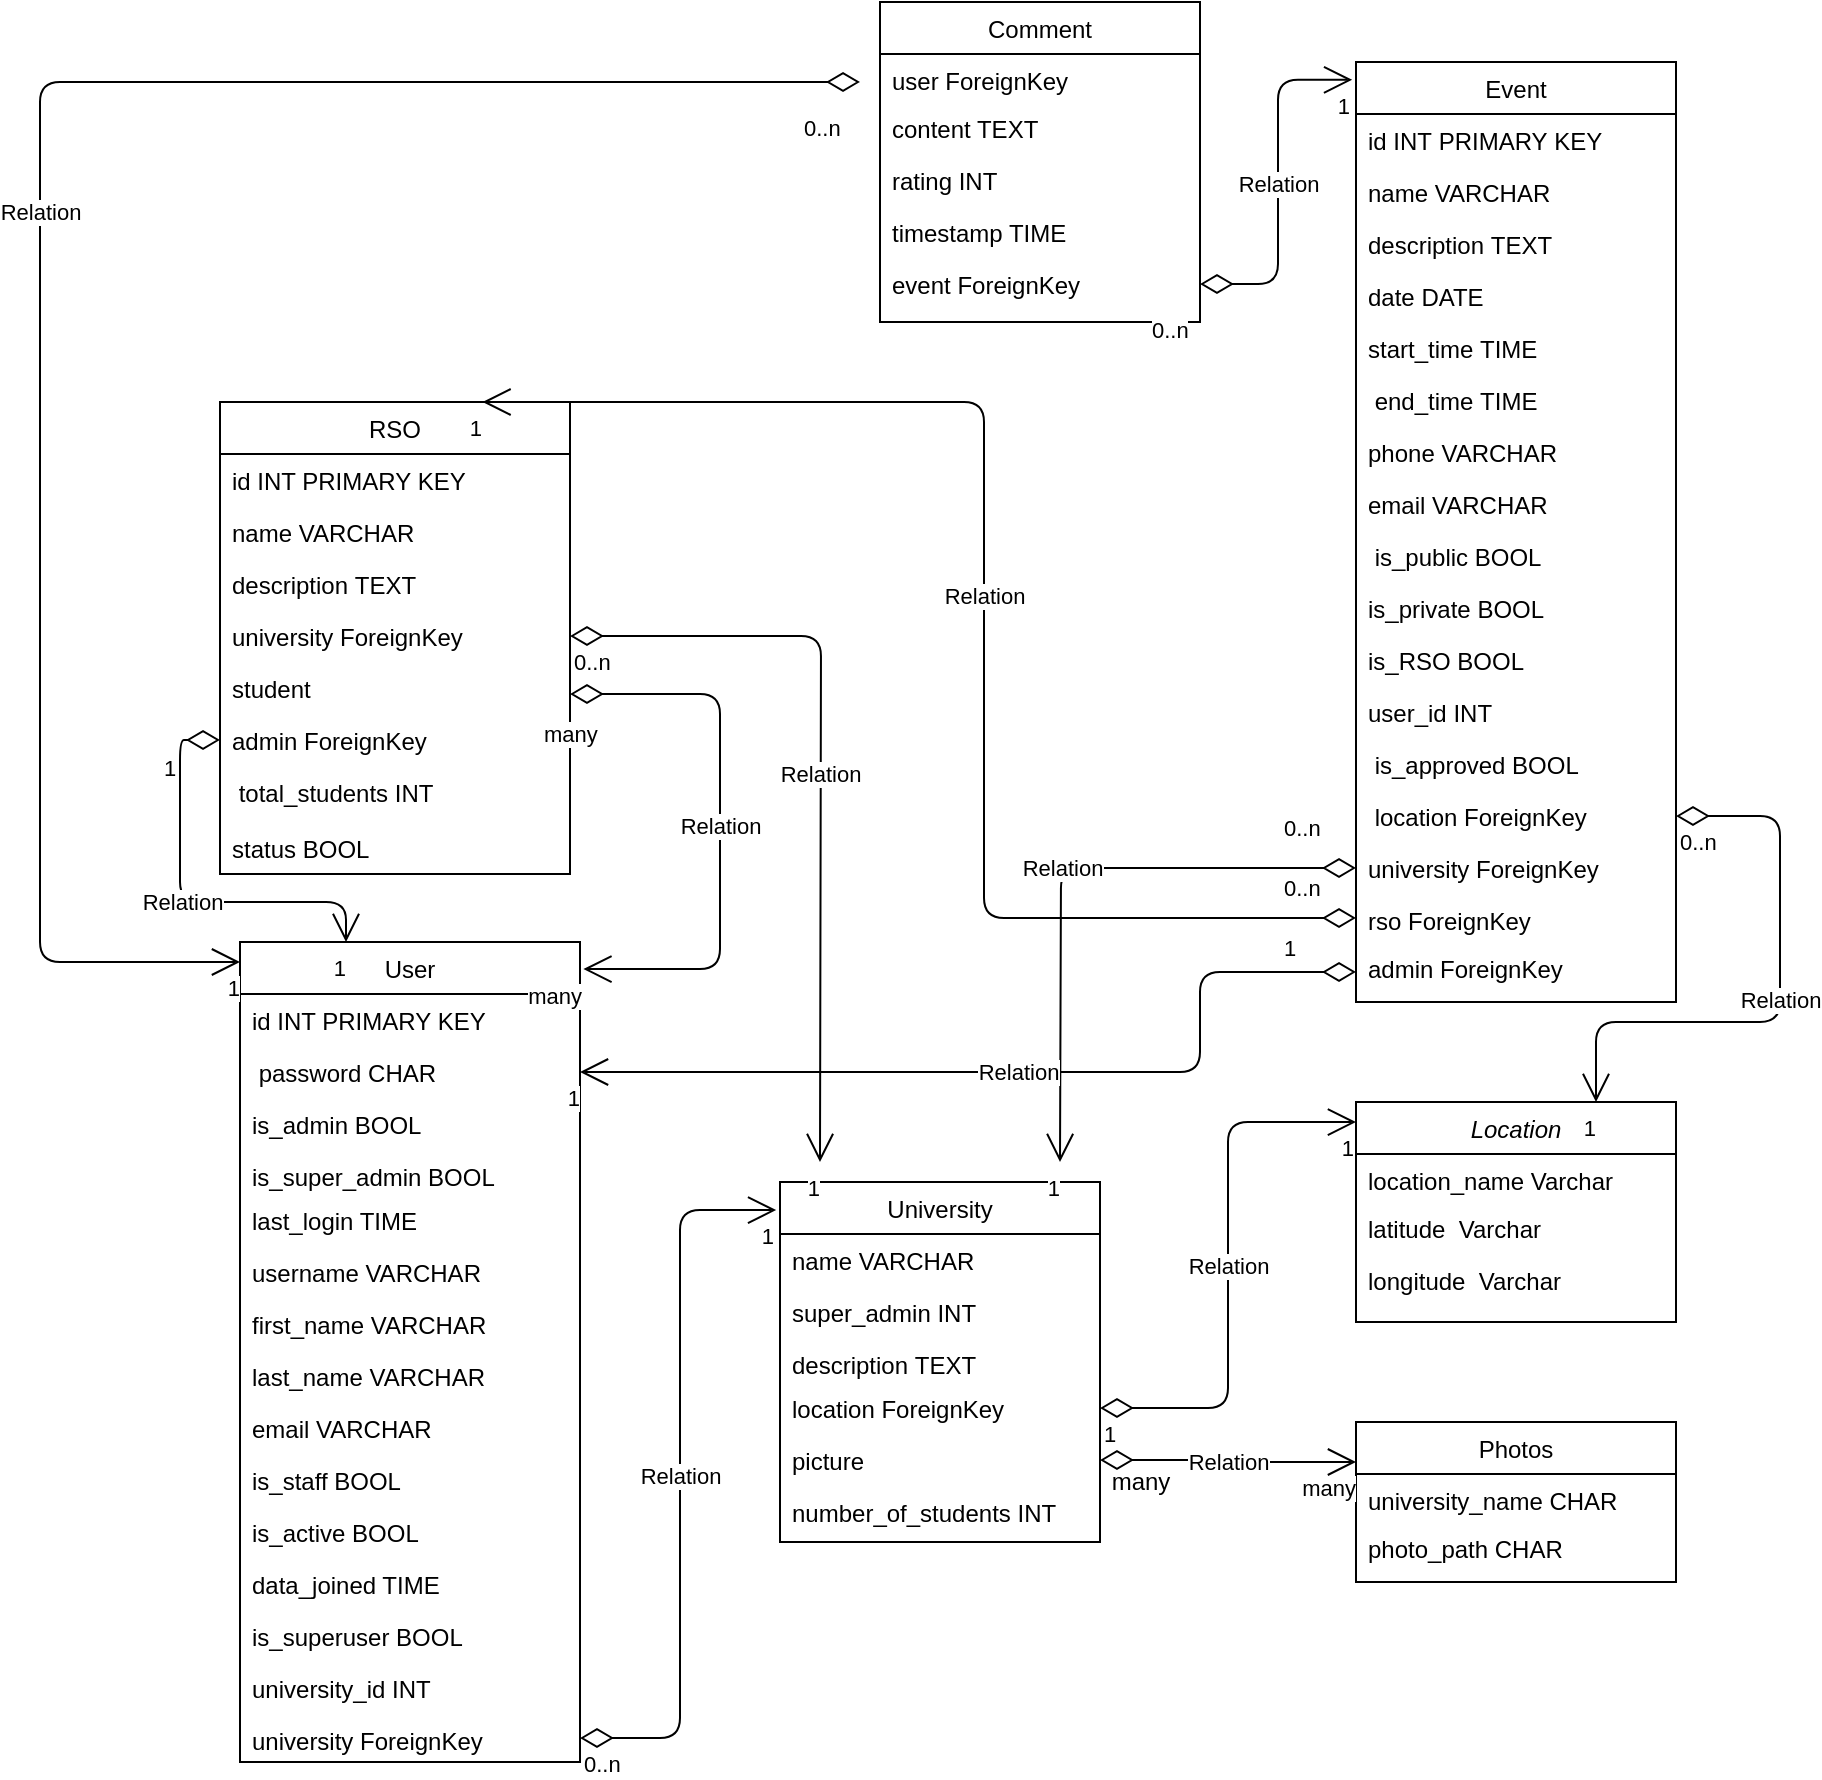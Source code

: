 <mxfile version="14.5.8" type="github">
  <diagram id="C5RBs43oDa-KdzZeNtuy" name="Page-1">
    <mxGraphModel dx="2782" dy="934" grid="1" gridSize="10" guides="1" tooltips="1" connect="1" arrows="1" fold="1" page="1" pageScale="1" pageWidth="827" pageHeight="1169" math="0" shadow="0">
      <root>
        <mxCell id="WIyWlLk6GJQsqaUBKTNV-0" />
        <mxCell id="WIyWlLk6GJQsqaUBKTNV-1" parent="WIyWlLk6GJQsqaUBKTNV-0" />
        <mxCell id="zkfFHV4jXpPFQw0GAbJ--0" value="Location" style="swimlane;fontStyle=2;align=center;verticalAlign=top;childLayout=stackLayout;horizontal=1;startSize=26;horizontalStack=0;resizeParent=1;resizeLast=0;collapsible=1;marginBottom=0;rounded=0;shadow=0;strokeWidth=1;" parent="WIyWlLk6GJQsqaUBKTNV-1" vertex="1">
          <mxGeometry x="608" y="640" width="160" height="110" as="geometry">
            <mxRectangle x="230" y="140" width="160" height="26" as="alternateBounds" />
          </mxGeometry>
        </mxCell>
        <mxCell id="zkfFHV4jXpPFQw0GAbJ--1" value="location_name Varchar" style="text;align=left;verticalAlign=top;spacingLeft=4;spacingRight=4;overflow=hidden;rotatable=0;points=[[0,0.5],[1,0.5]];portConstraint=eastwest;" parent="zkfFHV4jXpPFQw0GAbJ--0" vertex="1">
          <mxGeometry y="26" width="160" height="24" as="geometry" />
        </mxCell>
        <mxCell id="zkfFHV4jXpPFQw0GAbJ--2" value="latitude  Varchar" style="text;align=left;verticalAlign=top;spacingLeft=4;spacingRight=4;overflow=hidden;rotatable=0;points=[[0,0.5],[1,0.5]];portConstraint=eastwest;rounded=0;shadow=0;html=0;" parent="zkfFHV4jXpPFQw0GAbJ--0" vertex="1">
          <mxGeometry y="50" width="160" height="26" as="geometry" />
        </mxCell>
        <mxCell id="zkfFHV4jXpPFQw0GAbJ--3" value="longitude  Varchar" style="text;align=left;verticalAlign=top;spacingLeft=4;spacingRight=4;overflow=hidden;rotatable=0;points=[[0,0.5],[1,0.5]];portConstraint=eastwest;rounded=0;shadow=0;html=0;" parent="zkfFHV4jXpPFQw0GAbJ--0" vertex="1">
          <mxGeometry y="76" width="160" height="26" as="geometry" />
        </mxCell>
        <mxCell id="zkfFHV4jXpPFQw0GAbJ--6" value="Comment" style="swimlane;fontStyle=0;align=center;verticalAlign=top;childLayout=stackLayout;horizontal=1;startSize=26;horizontalStack=0;resizeParent=1;resizeLast=0;collapsible=1;marginBottom=0;rounded=0;shadow=0;strokeWidth=1;" parent="WIyWlLk6GJQsqaUBKTNV-1" vertex="1">
          <mxGeometry x="370" y="90" width="160" height="160" as="geometry">
            <mxRectangle x="130" y="380" width="160" height="26" as="alternateBounds" />
          </mxGeometry>
        </mxCell>
        <mxCell id="zkfFHV4jXpPFQw0GAbJ--7" value="user ForeignKey" style="text;align=left;verticalAlign=top;spacingLeft=4;spacingRight=4;overflow=hidden;rotatable=0;points=[[0,0.5],[1,0.5]];portConstraint=eastwest;" parent="zkfFHV4jXpPFQw0GAbJ--6" vertex="1">
          <mxGeometry y="26" width="160" height="24" as="geometry" />
        </mxCell>
        <mxCell id="zkfFHV4jXpPFQw0GAbJ--8" value="content TEXT" style="text;align=left;verticalAlign=top;spacingLeft=4;spacingRight=4;overflow=hidden;rotatable=0;points=[[0,0.5],[1,0.5]];portConstraint=eastwest;rounded=0;shadow=0;html=0;" parent="zkfFHV4jXpPFQw0GAbJ--6" vertex="1">
          <mxGeometry y="50" width="160" height="26" as="geometry" />
        </mxCell>
        <mxCell id="zkfFHV4jXpPFQw0GAbJ--11" value="rating INT" style="text;align=left;verticalAlign=top;spacingLeft=4;spacingRight=4;overflow=hidden;rotatable=0;points=[[0,0.5],[1,0.5]];portConstraint=eastwest;" parent="zkfFHV4jXpPFQw0GAbJ--6" vertex="1">
          <mxGeometry y="76" width="160" height="26" as="geometry" />
        </mxCell>
        <mxCell id="HM3rlEf0eVwTgFndGlFB-37" value="timestamp TIME" style="text;strokeColor=none;fillColor=none;align=left;verticalAlign=top;spacingLeft=4;spacingRight=4;overflow=hidden;rotatable=0;points=[[0,0.5],[1,0.5]];portConstraint=eastwest;" parent="zkfFHV4jXpPFQw0GAbJ--6" vertex="1">
          <mxGeometry y="102" width="160" height="26" as="geometry" />
        </mxCell>
        <mxCell id="HM3rlEf0eVwTgFndGlFB-38" value="event ForeignKey" style="text;strokeColor=none;fillColor=none;align=left;verticalAlign=top;spacingLeft=4;spacingRight=4;overflow=hidden;rotatable=0;points=[[0,0.5],[1,0.5]];portConstraint=eastwest;" parent="zkfFHV4jXpPFQw0GAbJ--6" vertex="1">
          <mxGeometry y="128" width="160" height="26" as="geometry" />
        </mxCell>
        <mxCell id="zkfFHV4jXpPFQw0GAbJ--13" value="Photos" style="swimlane;fontStyle=0;align=center;verticalAlign=top;childLayout=stackLayout;horizontal=1;startSize=26;horizontalStack=0;resizeParent=1;resizeLast=0;collapsible=1;marginBottom=0;rounded=0;shadow=0;strokeWidth=1;" parent="WIyWlLk6GJQsqaUBKTNV-1" vertex="1">
          <mxGeometry x="608" y="800" width="160" height="80" as="geometry">
            <mxRectangle x="290" y="590" width="170" height="26" as="alternateBounds" />
          </mxGeometry>
        </mxCell>
        <mxCell id="zkfFHV4jXpPFQw0GAbJ--14" value="university_name CHAR" style="text;align=left;verticalAlign=top;spacingLeft=4;spacingRight=4;overflow=hidden;rotatable=0;points=[[0,0.5],[1,0.5]];portConstraint=eastwest;" parent="zkfFHV4jXpPFQw0GAbJ--13" vertex="1">
          <mxGeometry y="26" width="160" height="24" as="geometry" />
        </mxCell>
        <mxCell id="HM3rlEf0eVwTgFndGlFB-47" value="photo_path CHAR" style="text;strokeColor=none;fillColor=none;align=left;verticalAlign=top;spacingLeft=4;spacingRight=4;overflow=hidden;rotatable=0;points=[[0,0.5],[1,0.5]];portConstraint=eastwest;" parent="zkfFHV4jXpPFQw0GAbJ--13" vertex="1">
          <mxGeometry y="50" width="160" height="26" as="geometry" />
        </mxCell>
        <mxCell id="zkfFHV4jXpPFQw0GAbJ--17" value="Event" style="swimlane;fontStyle=0;align=center;verticalAlign=top;childLayout=stackLayout;horizontal=1;startSize=26;horizontalStack=0;resizeParent=1;resizeLast=0;collapsible=1;marginBottom=0;rounded=0;shadow=0;strokeWidth=1;" parent="WIyWlLk6GJQsqaUBKTNV-1" vertex="1">
          <mxGeometry x="608" y="120" width="160" height="470" as="geometry">
            <mxRectangle x="508" y="120" width="160" height="26" as="alternateBounds" />
          </mxGeometry>
        </mxCell>
        <mxCell id="zkfFHV4jXpPFQw0GAbJ--19" value="id INT PRIMARY KEY" style="text;align=left;verticalAlign=top;spacingLeft=4;spacingRight=4;overflow=hidden;rotatable=0;points=[[0,0.5],[1,0.5]];portConstraint=eastwest;rounded=0;shadow=0;html=0;" parent="zkfFHV4jXpPFQw0GAbJ--17" vertex="1">
          <mxGeometry y="26" width="160" height="26" as="geometry" />
        </mxCell>
        <mxCell id="zkfFHV4jXpPFQw0GAbJ--20" value="name VARCHAR" style="text;align=left;verticalAlign=top;spacingLeft=4;spacingRight=4;overflow=hidden;rotatable=0;points=[[0,0.5],[1,0.5]];portConstraint=eastwest;rounded=0;shadow=0;html=0;" parent="zkfFHV4jXpPFQw0GAbJ--17" vertex="1">
          <mxGeometry y="52" width="160" height="26" as="geometry" />
        </mxCell>
        <mxCell id="zkfFHV4jXpPFQw0GAbJ--21" value="description TEXT" style="text;align=left;verticalAlign=top;spacingLeft=4;spacingRight=4;overflow=hidden;rotatable=0;points=[[0,0.5],[1,0.5]];portConstraint=eastwest;rounded=0;shadow=0;html=0;" parent="zkfFHV4jXpPFQw0GAbJ--17" vertex="1">
          <mxGeometry y="78" width="160" height="26" as="geometry" />
        </mxCell>
        <mxCell id="zkfFHV4jXpPFQw0GAbJ--22" value="date DATE" style="text;align=left;verticalAlign=top;spacingLeft=4;spacingRight=4;overflow=hidden;rotatable=0;points=[[0,0.5],[1,0.5]];portConstraint=eastwest;rounded=0;shadow=0;html=0;" parent="zkfFHV4jXpPFQw0GAbJ--17" vertex="1">
          <mxGeometry y="104" width="160" height="26" as="geometry" />
        </mxCell>
        <mxCell id="HM3rlEf0eVwTgFndGlFB-17" value="start_time TIME" style="text;strokeColor=none;fillColor=none;align=left;verticalAlign=top;spacingLeft=4;spacingRight=4;overflow=hidden;rotatable=0;points=[[0,0.5],[1,0.5]];portConstraint=eastwest;" parent="zkfFHV4jXpPFQw0GAbJ--17" vertex="1">
          <mxGeometry y="130" width="160" height="26" as="geometry" />
        </mxCell>
        <mxCell id="HM3rlEf0eVwTgFndGlFB-18" value=" end_time TIME" style="text;strokeColor=none;fillColor=none;align=left;verticalAlign=top;spacingLeft=4;spacingRight=4;overflow=hidden;rotatable=0;points=[[0,0.5],[1,0.5]];portConstraint=eastwest;" parent="zkfFHV4jXpPFQw0GAbJ--17" vertex="1">
          <mxGeometry y="156" width="160" height="26" as="geometry" />
        </mxCell>
        <mxCell id="HM3rlEf0eVwTgFndGlFB-19" value="phone VARCHAR" style="text;strokeColor=none;fillColor=none;align=left;verticalAlign=top;spacingLeft=4;spacingRight=4;overflow=hidden;rotatable=0;points=[[0,0.5],[1,0.5]];portConstraint=eastwest;" parent="zkfFHV4jXpPFQw0GAbJ--17" vertex="1">
          <mxGeometry y="182" width="160" height="26" as="geometry" />
        </mxCell>
        <mxCell id="HM3rlEf0eVwTgFndGlFB-20" value="email VARCHAR" style="text;strokeColor=none;fillColor=none;align=left;verticalAlign=top;spacingLeft=4;spacingRight=4;overflow=hidden;rotatable=0;points=[[0,0.5],[1,0.5]];portConstraint=eastwest;" parent="zkfFHV4jXpPFQw0GAbJ--17" vertex="1">
          <mxGeometry y="208" width="160" height="26" as="geometry" />
        </mxCell>
        <mxCell id="HM3rlEf0eVwTgFndGlFB-21" value=" is_public BOOL" style="text;strokeColor=none;fillColor=none;align=left;verticalAlign=top;spacingLeft=4;spacingRight=4;overflow=hidden;rotatable=0;points=[[0,0.5],[1,0.5]];portConstraint=eastwest;" parent="zkfFHV4jXpPFQw0GAbJ--17" vertex="1">
          <mxGeometry y="234" width="160" height="26" as="geometry" />
        </mxCell>
        <mxCell id="HM3rlEf0eVwTgFndGlFB-24" value="is_private BOOL" style="text;strokeColor=none;fillColor=none;align=left;verticalAlign=top;spacingLeft=4;spacingRight=4;overflow=hidden;rotatable=0;points=[[0,0.5],[1,0.5]];portConstraint=eastwest;" parent="zkfFHV4jXpPFQw0GAbJ--17" vertex="1">
          <mxGeometry y="260" width="160" height="26" as="geometry" />
        </mxCell>
        <mxCell id="HM3rlEf0eVwTgFndGlFB-29" value="is_RSO BOOL" style="text;strokeColor=none;fillColor=none;align=left;verticalAlign=top;spacingLeft=4;spacingRight=4;overflow=hidden;rotatable=0;points=[[0,0.5],[1,0.5]];portConstraint=eastwest;" parent="zkfFHV4jXpPFQw0GAbJ--17" vertex="1">
          <mxGeometry y="286" width="160" height="26" as="geometry" />
        </mxCell>
        <mxCell id="HM3rlEf0eVwTgFndGlFB-30" value="user_id INT" style="text;strokeColor=none;fillColor=none;align=left;verticalAlign=top;spacingLeft=4;spacingRight=4;overflow=hidden;rotatable=0;points=[[0,0.5],[1,0.5]];portConstraint=eastwest;" parent="zkfFHV4jXpPFQw0GAbJ--17" vertex="1">
          <mxGeometry y="312" width="160" height="26" as="geometry" />
        </mxCell>
        <mxCell id="HM3rlEf0eVwTgFndGlFB-31" value=" is_approved BOOL" style="text;strokeColor=none;fillColor=none;align=left;verticalAlign=top;spacingLeft=4;spacingRight=4;overflow=hidden;rotatable=0;points=[[0,0.5],[1,0.5]];portConstraint=eastwest;" parent="zkfFHV4jXpPFQw0GAbJ--17" vertex="1">
          <mxGeometry y="338" width="160" height="26" as="geometry" />
        </mxCell>
        <mxCell id="HM3rlEf0eVwTgFndGlFB-32" value=" location ForeignKey" style="text;strokeColor=none;fillColor=none;align=left;verticalAlign=top;spacingLeft=4;spacingRight=4;overflow=hidden;rotatable=0;points=[[0,0.5],[1,0.5]];portConstraint=eastwest;" parent="zkfFHV4jXpPFQw0GAbJ--17" vertex="1">
          <mxGeometry y="364" width="160" height="26" as="geometry" />
        </mxCell>
        <mxCell id="HM3rlEf0eVwTgFndGlFB-33" value="university ForeignKey" style="text;strokeColor=none;fillColor=none;align=left;verticalAlign=top;spacingLeft=4;spacingRight=4;overflow=hidden;rotatable=0;points=[[0,0.5],[1,0.5]];portConstraint=eastwest;" parent="zkfFHV4jXpPFQw0GAbJ--17" vertex="1">
          <mxGeometry y="390" width="160" height="26" as="geometry" />
        </mxCell>
        <mxCell id="HM3rlEf0eVwTgFndGlFB-34" value="rso ForeignKey" style="text;strokeColor=none;fillColor=none;align=left;verticalAlign=top;spacingLeft=4;spacingRight=4;overflow=hidden;rotatable=0;points=[[0,0.5],[1,0.5]];portConstraint=eastwest;" parent="zkfFHV4jXpPFQw0GAbJ--17" vertex="1">
          <mxGeometry y="416" width="160" height="24" as="geometry" />
        </mxCell>
        <mxCell id="HM3rlEf0eVwTgFndGlFB-36" value="admin ForeignKey" style="text;strokeColor=none;fillColor=none;align=left;verticalAlign=top;spacingLeft=4;spacingRight=4;overflow=hidden;rotatable=0;points=[[0,0.5],[1,0.5]];portConstraint=eastwest;" parent="zkfFHV4jXpPFQw0GAbJ--17" vertex="1">
          <mxGeometry y="440" width="160" height="26" as="geometry" />
        </mxCell>
        <mxCell id="HM3rlEf0eVwTgFndGlFB-8" value="RSO" style="swimlane;fontStyle=0;childLayout=stackLayout;horizontal=1;startSize=26;fillColor=none;horizontalStack=0;resizeParent=1;resizeParentMax=0;resizeLast=0;collapsible=1;marginBottom=0;" parent="WIyWlLk6GJQsqaUBKTNV-1" vertex="1">
          <mxGeometry x="40" y="290" width="175" height="236" as="geometry">
            <mxRectangle x="40" y="140" width="50" height="26" as="alternateBounds" />
          </mxGeometry>
        </mxCell>
        <mxCell id="HM3rlEf0eVwTgFndGlFB-10" value="id INT PRIMARY KEY" style="text;strokeColor=none;fillColor=none;align=left;verticalAlign=top;spacingLeft=4;spacingRight=4;overflow=hidden;rotatable=0;points=[[0,0.5],[1,0.5]];portConstraint=eastwest;" parent="HM3rlEf0eVwTgFndGlFB-8" vertex="1">
          <mxGeometry y="26" width="175" height="26" as="geometry" />
        </mxCell>
        <mxCell id="HM3rlEf0eVwTgFndGlFB-40" value="name VARCHAR" style="text;strokeColor=none;fillColor=none;align=left;verticalAlign=top;spacingLeft=4;spacingRight=4;overflow=hidden;rotatable=0;points=[[0,0.5],[1,0.5]];portConstraint=eastwest;" parent="HM3rlEf0eVwTgFndGlFB-8" vertex="1">
          <mxGeometry y="52" width="175" height="26" as="geometry" />
        </mxCell>
        <mxCell id="HM3rlEf0eVwTgFndGlFB-41" value="description TEXT" style="text;strokeColor=none;fillColor=none;align=left;verticalAlign=top;spacingLeft=4;spacingRight=4;overflow=hidden;rotatable=0;points=[[0,0.5],[1,0.5]];portConstraint=eastwest;" parent="HM3rlEf0eVwTgFndGlFB-8" vertex="1">
          <mxGeometry y="78" width="175" height="26" as="geometry" />
        </mxCell>
        <mxCell id="HM3rlEf0eVwTgFndGlFB-42" value="university ForeignKey" style="text;strokeColor=none;fillColor=none;align=left;verticalAlign=top;spacingLeft=4;spacingRight=4;overflow=hidden;rotatable=0;points=[[0,0.5],[1,0.5]];portConstraint=eastwest;" parent="HM3rlEf0eVwTgFndGlFB-8" vertex="1">
          <mxGeometry y="104" width="175" height="26" as="geometry" />
        </mxCell>
        <mxCell id="HM3rlEf0eVwTgFndGlFB-43" value="student " style="text;strokeColor=none;fillColor=none;align=left;verticalAlign=top;spacingLeft=4;spacingRight=4;overflow=hidden;rotatable=0;points=[[0,0.5],[1,0.5]];portConstraint=eastwest;" parent="HM3rlEf0eVwTgFndGlFB-8" vertex="1">
          <mxGeometry y="130" width="175" height="26" as="geometry" />
        </mxCell>
        <mxCell id="HM3rlEf0eVwTgFndGlFB-44" value="admin ForeignKey" style="text;strokeColor=none;fillColor=none;align=left;verticalAlign=top;spacingLeft=4;spacingRight=4;overflow=hidden;rotatable=0;points=[[0,0.5],[1,0.5]];portConstraint=eastwest;" parent="HM3rlEf0eVwTgFndGlFB-8" vertex="1">
          <mxGeometry y="156" width="175" height="26" as="geometry" />
        </mxCell>
        <mxCell id="HM3rlEf0eVwTgFndGlFB-45" value=" total_students INT" style="text;strokeColor=none;fillColor=none;align=left;verticalAlign=top;spacingLeft=4;spacingRight=4;overflow=hidden;rotatable=0;points=[[0,0.5],[1,0.5]];portConstraint=eastwest;" parent="HM3rlEf0eVwTgFndGlFB-8" vertex="1">
          <mxGeometry y="182" width="175" height="28" as="geometry" />
        </mxCell>
        <mxCell id="HM3rlEf0eVwTgFndGlFB-46" value="status BOOL" style="text;strokeColor=none;fillColor=none;align=left;verticalAlign=top;spacingLeft=4;spacingRight=4;overflow=hidden;rotatable=0;points=[[0,0.5],[1,0.5]];portConstraint=eastwest;" parent="HM3rlEf0eVwTgFndGlFB-8" vertex="1">
          <mxGeometry y="210" width="175" height="26" as="geometry" />
        </mxCell>
        <mxCell id="HM3rlEf0eVwTgFndGlFB-48" value="University" style="swimlane;fontStyle=0;childLayout=stackLayout;horizontal=1;startSize=26;fillColor=none;horizontalStack=0;resizeParent=1;resizeParentMax=0;resizeLast=0;collapsible=1;marginBottom=0;" parent="WIyWlLk6GJQsqaUBKTNV-1" vertex="1">
          <mxGeometry x="320" y="680" width="160" height="180" as="geometry" />
        </mxCell>
        <mxCell id="HM3rlEf0eVwTgFndGlFB-49" value="name VARCHAR" style="text;strokeColor=none;fillColor=none;align=left;verticalAlign=top;spacingLeft=4;spacingRight=4;overflow=hidden;rotatable=0;points=[[0,0.5],[1,0.5]];portConstraint=eastwest;" parent="HM3rlEf0eVwTgFndGlFB-48" vertex="1">
          <mxGeometry y="26" width="160" height="26" as="geometry" />
        </mxCell>
        <mxCell id="HM3rlEf0eVwTgFndGlFB-50" value="super_admin INT" style="text;strokeColor=none;fillColor=none;align=left;verticalAlign=top;spacingLeft=4;spacingRight=4;overflow=hidden;rotatable=0;points=[[0,0.5],[1,0.5]];portConstraint=eastwest;" parent="HM3rlEf0eVwTgFndGlFB-48" vertex="1">
          <mxGeometry y="52" width="160" height="26" as="geometry" />
        </mxCell>
        <mxCell id="HM3rlEf0eVwTgFndGlFB-51" value="description TEXT" style="text;strokeColor=none;fillColor=none;align=left;verticalAlign=top;spacingLeft=4;spacingRight=4;overflow=hidden;rotatable=0;points=[[0,0.5],[1,0.5]];portConstraint=eastwest;" parent="HM3rlEf0eVwTgFndGlFB-48" vertex="1">
          <mxGeometry y="78" width="160" height="22" as="geometry" />
        </mxCell>
        <mxCell id="HM3rlEf0eVwTgFndGlFB-53" value="location ForeignKey" style="text;strokeColor=none;fillColor=none;align=left;verticalAlign=top;spacingLeft=4;spacingRight=4;overflow=hidden;rotatable=0;points=[[0,0.5],[1,0.5]];portConstraint=eastwest;" parent="HM3rlEf0eVwTgFndGlFB-48" vertex="1">
          <mxGeometry y="100" width="160" height="26" as="geometry" />
        </mxCell>
        <mxCell id="HM3rlEf0eVwTgFndGlFB-54" value="picture" style="text;strokeColor=none;fillColor=none;align=left;verticalAlign=top;spacingLeft=4;spacingRight=4;overflow=hidden;rotatable=0;points=[[0,0.5],[1,0.5]];portConstraint=eastwest;" parent="HM3rlEf0eVwTgFndGlFB-48" vertex="1">
          <mxGeometry y="126" width="160" height="26" as="geometry" />
        </mxCell>
        <mxCell id="HM3rlEf0eVwTgFndGlFB-52" value="number_of_students INT" style="text;strokeColor=none;fillColor=none;align=left;verticalAlign=top;spacingLeft=4;spacingRight=4;overflow=hidden;rotatable=0;points=[[0,0.5],[1,0.5]];portConstraint=eastwest;" parent="HM3rlEf0eVwTgFndGlFB-48" vertex="1">
          <mxGeometry y="152" width="160" height="28" as="geometry" />
        </mxCell>
        <mxCell id="HM3rlEf0eVwTgFndGlFB-55" value="Relation" style="endArrow=open;html=1;endSize=12;startArrow=diamondThin;startSize=14;startFill=0;edgeStyle=orthogonalEdgeStyle;exitX=1;exitY=0.5;exitDx=0;exitDy=0;entryX=0;entryY=0.25;entryDx=0;entryDy=0;" parent="WIyWlLk6GJQsqaUBKTNV-1" source="HM3rlEf0eVwTgFndGlFB-54" target="zkfFHV4jXpPFQw0GAbJ--13" edge="1">
          <mxGeometry relative="1" as="geometry">
            <mxPoint x="180" y="860" as="sourcePoint" />
            <mxPoint x="340" y="860" as="targetPoint" />
          </mxGeometry>
        </mxCell>
        <mxCell id="HM3rlEf0eVwTgFndGlFB-57" value="many" style="edgeLabel;resizable=0;html=1;align=right;verticalAlign=top;" parent="HM3rlEf0eVwTgFndGlFB-55" connectable="0" vertex="1">
          <mxGeometry x="1" relative="1" as="geometry" />
        </mxCell>
        <mxCell id="HM3rlEf0eVwTgFndGlFB-58" value="many" style="text;html=1;align=center;verticalAlign=middle;resizable=0;points=[];autosize=1;" parent="WIyWlLk6GJQsqaUBKTNV-1" vertex="1">
          <mxGeometry x="480" y="820" width="40" height="20" as="geometry" />
        </mxCell>
        <mxCell id="HM3rlEf0eVwTgFndGlFB-61" value="Relation" style="endArrow=open;html=1;endSize=12;startArrow=diamondThin;startSize=14;startFill=0;edgeStyle=orthogonalEdgeStyle;exitX=1;exitY=0.5;exitDx=0;exitDy=0;entryX=0;entryY=0.091;entryDx=0;entryDy=0;entryPerimeter=0;" parent="WIyWlLk6GJQsqaUBKTNV-1" source="HM3rlEf0eVwTgFndGlFB-53" target="zkfFHV4jXpPFQw0GAbJ--0" edge="1">
          <mxGeometry relative="1" as="geometry">
            <mxPoint x="180" y="860" as="sourcePoint" />
            <mxPoint x="340" y="860" as="targetPoint" />
          </mxGeometry>
        </mxCell>
        <mxCell id="HM3rlEf0eVwTgFndGlFB-62" value="1" style="edgeLabel;resizable=0;html=1;align=left;verticalAlign=top;" parent="HM3rlEf0eVwTgFndGlFB-61" connectable="0" vertex="1">
          <mxGeometry x="-1" relative="1" as="geometry" />
        </mxCell>
        <mxCell id="HM3rlEf0eVwTgFndGlFB-63" value="1" style="edgeLabel;resizable=0;html=1;align=right;verticalAlign=top;" parent="HM3rlEf0eVwTgFndGlFB-61" connectable="0" vertex="1">
          <mxGeometry x="1" relative="1" as="geometry" />
        </mxCell>
        <mxCell id="HM3rlEf0eVwTgFndGlFB-64" value="User" style="swimlane;fontStyle=0;childLayout=stackLayout;horizontal=1;startSize=26;fillColor=none;horizontalStack=0;resizeParent=1;resizeParentMax=0;resizeLast=0;collapsible=1;marginBottom=0;" parent="WIyWlLk6GJQsqaUBKTNV-1" vertex="1">
          <mxGeometry x="50" y="560" width="170" height="410" as="geometry" />
        </mxCell>
        <mxCell id="BkItz7Lvz-1f1_b_EHlM-0" value="id INT PRIMARY KEY" style="text;strokeColor=none;fillColor=none;align=left;verticalAlign=top;spacingLeft=4;spacingRight=4;overflow=hidden;rotatable=0;points=[[0,0.5],[1,0.5]];portConstraint=eastwest;" vertex="1" parent="HM3rlEf0eVwTgFndGlFB-64">
          <mxGeometry y="26" width="170" height="26" as="geometry" />
        </mxCell>
        <mxCell id="HM3rlEf0eVwTgFndGlFB-65" value=" password CHAR" style="text;strokeColor=none;fillColor=none;align=left;verticalAlign=top;spacingLeft=4;spacingRight=4;overflow=hidden;rotatable=0;points=[[0,0.5],[1,0.5]];portConstraint=eastwest;" parent="HM3rlEf0eVwTgFndGlFB-64" vertex="1">
          <mxGeometry y="52" width="170" height="26" as="geometry" />
        </mxCell>
        <mxCell id="HM3rlEf0eVwTgFndGlFB-66" value="is_admin BOOL" style="text;strokeColor=none;fillColor=none;align=left;verticalAlign=top;spacingLeft=4;spacingRight=4;overflow=hidden;rotatable=0;points=[[0,0.5],[1,0.5]];portConstraint=eastwest;" parent="HM3rlEf0eVwTgFndGlFB-64" vertex="1">
          <mxGeometry y="78" width="170" height="26" as="geometry" />
        </mxCell>
        <mxCell id="HM3rlEf0eVwTgFndGlFB-67" value="is_super_admin BOOL" style="text;strokeColor=none;fillColor=none;align=left;verticalAlign=top;spacingLeft=4;spacingRight=4;overflow=hidden;rotatable=0;points=[[0,0.5],[1,0.5]];portConstraint=eastwest;" parent="HM3rlEf0eVwTgFndGlFB-64" vertex="1">
          <mxGeometry y="104" width="170" height="22" as="geometry" />
        </mxCell>
        <mxCell id="BkItz7Lvz-1f1_b_EHlM-1" value="last_login TIME" style="text;strokeColor=none;fillColor=none;align=left;verticalAlign=top;spacingLeft=4;spacingRight=4;overflow=hidden;rotatable=0;points=[[0,0.5],[1,0.5]];portConstraint=eastwest;" vertex="1" parent="HM3rlEf0eVwTgFndGlFB-64">
          <mxGeometry y="126" width="170" height="26" as="geometry" />
        </mxCell>
        <mxCell id="BkItz7Lvz-1f1_b_EHlM-2" value="username VARCHAR" style="text;strokeColor=none;fillColor=none;align=left;verticalAlign=top;spacingLeft=4;spacingRight=4;overflow=hidden;rotatable=0;points=[[0,0.5],[1,0.5]];portConstraint=eastwest;" vertex="1" parent="HM3rlEf0eVwTgFndGlFB-64">
          <mxGeometry y="152" width="170" height="26" as="geometry" />
        </mxCell>
        <mxCell id="BkItz7Lvz-1f1_b_EHlM-3" value="first_name VARCHAR" style="text;strokeColor=none;fillColor=none;align=left;verticalAlign=top;spacingLeft=4;spacingRight=4;overflow=hidden;rotatable=0;points=[[0,0.5],[1,0.5]];portConstraint=eastwest;" vertex="1" parent="HM3rlEf0eVwTgFndGlFB-64">
          <mxGeometry y="178" width="170" height="26" as="geometry" />
        </mxCell>
        <mxCell id="BkItz7Lvz-1f1_b_EHlM-4" value="last_name VARCHAR" style="text;strokeColor=none;fillColor=none;align=left;verticalAlign=top;spacingLeft=4;spacingRight=4;overflow=hidden;rotatable=0;points=[[0,0.5],[1,0.5]];portConstraint=eastwest;" vertex="1" parent="HM3rlEf0eVwTgFndGlFB-64">
          <mxGeometry y="204" width="170" height="26" as="geometry" />
        </mxCell>
        <mxCell id="BkItz7Lvz-1f1_b_EHlM-5" value="email VARCHAR" style="text;strokeColor=none;fillColor=none;align=left;verticalAlign=top;spacingLeft=4;spacingRight=4;overflow=hidden;rotatable=0;points=[[0,0.5],[1,0.5]];portConstraint=eastwest;" vertex="1" parent="HM3rlEf0eVwTgFndGlFB-64">
          <mxGeometry y="230" width="170" height="26" as="geometry" />
        </mxCell>
        <mxCell id="BkItz7Lvz-1f1_b_EHlM-6" value="is_staff BOOL" style="text;strokeColor=none;fillColor=none;align=left;verticalAlign=top;spacingLeft=4;spacingRight=4;overflow=hidden;rotatable=0;points=[[0,0.5],[1,0.5]];portConstraint=eastwest;" vertex="1" parent="HM3rlEf0eVwTgFndGlFB-64">
          <mxGeometry y="256" width="170" height="26" as="geometry" />
        </mxCell>
        <mxCell id="BkItz7Lvz-1f1_b_EHlM-7" value="is_active BOOL" style="text;strokeColor=none;fillColor=none;align=left;verticalAlign=top;spacingLeft=4;spacingRight=4;overflow=hidden;rotatable=0;points=[[0,0.5],[1,0.5]];portConstraint=eastwest;" vertex="1" parent="HM3rlEf0eVwTgFndGlFB-64">
          <mxGeometry y="282" width="170" height="26" as="geometry" />
        </mxCell>
        <mxCell id="BkItz7Lvz-1f1_b_EHlM-10" value="data_joined TIME" style="text;strokeColor=none;fillColor=none;align=left;verticalAlign=top;spacingLeft=4;spacingRight=4;overflow=hidden;rotatable=0;points=[[0,0.5],[1,0.5]];portConstraint=eastwest;" vertex="1" parent="HM3rlEf0eVwTgFndGlFB-64">
          <mxGeometry y="308" width="170" height="26" as="geometry" />
        </mxCell>
        <mxCell id="BkItz7Lvz-1f1_b_EHlM-9" value="is_superuser BOOL" style="text;strokeColor=none;fillColor=none;align=left;verticalAlign=top;spacingLeft=4;spacingRight=4;overflow=hidden;rotatable=0;points=[[0,0.5],[1,0.5]];portConstraint=eastwest;" vertex="1" parent="HM3rlEf0eVwTgFndGlFB-64">
          <mxGeometry y="334" width="170" height="26" as="geometry" />
        </mxCell>
        <mxCell id="BkItz7Lvz-1f1_b_EHlM-8" value="university_id INT" style="text;strokeColor=none;fillColor=none;align=left;verticalAlign=top;spacingLeft=4;spacingRight=4;overflow=hidden;rotatable=0;points=[[0,0.5],[1,0.5]];portConstraint=eastwest;" vertex="1" parent="HM3rlEf0eVwTgFndGlFB-64">
          <mxGeometry y="360" width="170" height="26" as="geometry" />
        </mxCell>
        <mxCell id="HM3rlEf0eVwTgFndGlFB-68" value="university ForeignKey" style="text;strokeColor=none;fillColor=none;align=left;verticalAlign=top;spacingLeft=4;spacingRight=4;overflow=hidden;rotatable=0;points=[[0,0.5],[1,0.5]];portConstraint=eastwest;" parent="HM3rlEf0eVwTgFndGlFB-64" vertex="1">
          <mxGeometry y="386" width="170" height="24" as="geometry" />
        </mxCell>
        <mxCell id="HM3rlEf0eVwTgFndGlFB-69" value="Relation" style="endArrow=open;html=1;endSize=12;startArrow=diamondThin;startSize=14;startFill=0;edgeStyle=orthogonalEdgeStyle;exitX=1;exitY=0.5;exitDx=0;exitDy=0;entryX=-0.012;entryY=0.078;entryDx=0;entryDy=0;entryPerimeter=0;" parent="WIyWlLk6GJQsqaUBKTNV-1" source="HM3rlEf0eVwTgFndGlFB-68" target="HM3rlEf0eVwTgFndGlFB-48" edge="1">
          <mxGeometry relative="1" as="geometry">
            <mxPoint x="180" y="860" as="sourcePoint" />
            <mxPoint x="340" y="860" as="targetPoint" />
            <Array as="points">
              <mxPoint x="270" y="958" />
              <mxPoint x="270" y="694" />
            </Array>
          </mxGeometry>
        </mxCell>
        <mxCell id="HM3rlEf0eVwTgFndGlFB-70" value="0..n" style="edgeLabel;resizable=0;html=1;align=left;verticalAlign=top;" parent="HM3rlEf0eVwTgFndGlFB-69" connectable="0" vertex="1">
          <mxGeometry x="-1" relative="1" as="geometry" />
        </mxCell>
        <mxCell id="HM3rlEf0eVwTgFndGlFB-71" value="1" style="edgeLabel;resizable=0;html=1;align=right;verticalAlign=top;" parent="HM3rlEf0eVwTgFndGlFB-69" connectable="0" vertex="1">
          <mxGeometry x="1" relative="1" as="geometry" />
        </mxCell>
        <mxCell id="HM3rlEf0eVwTgFndGlFB-72" value="Relation" style="endArrow=open;html=1;endSize=12;startArrow=diamondThin;startSize=14;startFill=0;edgeStyle=orthogonalEdgeStyle;exitX=1;exitY=0.5;exitDx=0;exitDy=0;" parent="WIyWlLk6GJQsqaUBKTNV-1" source="HM3rlEf0eVwTgFndGlFB-42" edge="1">
          <mxGeometry relative="1" as="geometry">
            <mxPoint x="280" y="410" as="sourcePoint" />
            <mxPoint x="340" y="670" as="targetPoint" />
          </mxGeometry>
        </mxCell>
        <mxCell id="HM3rlEf0eVwTgFndGlFB-73" value="0..n" style="edgeLabel;resizable=0;html=1;align=left;verticalAlign=top;" parent="HM3rlEf0eVwTgFndGlFB-72" connectable="0" vertex="1">
          <mxGeometry x="-1" relative="1" as="geometry" />
        </mxCell>
        <mxCell id="HM3rlEf0eVwTgFndGlFB-74" value="1" style="edgeLabel;resizable=0;html=1;align=right;verticalAlign=top;" parent="HM3rlEf0eVwTgFndGlFB-72" connectable="0" vertex="1">
          <mxGeometry x="1" relative="1" as="geometry" />
        </mxCell>
        <mxCell id="HM3rlEf0eVwTgFndGlFB-79" value="Relation" style="endArrow=open;html=1;endSize=12;startArrow=diamondThin;startSize=14;startFill=0;edgeStyle=orthogonalEdgeStyle;exitX=0;exitY=0.5;exitDx=0;exitDy=0;entryX=0.75;entryY=0;entryDx=0;entryDy=0;" parent="WIyWlLk6GJQsqaUBKTNV-1" source="HM3rlEf0eVwTgFndGlFB-34" target="HM3rlEf0eVwTgFndGlFB-8" edge="1">
          <mxGeometry relative="1" as="geometry">
            <mxPoint x="410" y="510" as="sourcePoint" />
            <mxPoint x="570" y="510" as="targetPoint" />
            <Array as="points">
              <mxPoint x="422" y="548" />
              <mxPoint x="422" y="290" />
              <mxPoint x="191" y="290" />
            </Array>
          </mxGeometry>
        </mxCell>
        <mxCell id="HM3rlEf0eVwTgFndGlFB-80" value="0..n" style="edgeLabel;resizable=0;html=1;align=left;verticalAlign=top;" parent="HM3rlEf0eVwTgFndGlFB-79" connectable="0" vertex="1">
          <mxGeometry x="-1" relative="1" as="geometry">
            <mxPoint x="-38" y="-28" as="offset" />
          </mxGeometry>
        </mxCell>
        <mxCell id="HM3rlEf0eVwTgFndGlFB-81" value="1" style="edgeLabel;resizable=0;html=1;align=right;verticalAlign=top;" parent="HM3rlEf0eVwTgFndGlFB-79" connectable="0" vertex="1">
          <mxGeometry x="1" relative="1" as="geometry" />
        </mxCell>
        <mxCell id="HM3rlEf0eVwTgFndGlFB-83" value="Relation" style="endArrow=open;html=1;endSize=12;startArrow=diamondThin;startSize=14;startFill=0;edgeStyle=orthogonalEdgeStyle;exitX=1;exitY=0.5;exitDx=0;exitDy=0;entryX=0.75;entryY=0;entryDx=0;entryDy=0;" parent="WIyWlLk6GJQsqaUBKTNV-1" source="HM3rlEf0eVwTgFndGlFB-32" target="zkfFHV4jXpPFQw0GAbJ--0" edge="1">
          <mxGeometry relative="1" as="geometry">
            <mxPoint x="810" y="480" as="sourcePoint" />
            <mxPoint x="970" y="480" as="targetPoint" />
            <Array as="points">
              <mxPoint x="820" y="497" />
              <mxPoint x="820" y="600" />
              <mxPoint x="728" y="600" />
            </Array>
          </mxGeometry>
        </mxCell>
        <mxCell id="HM3rlEf0eVwTgFndGlFB-84" value="0..n" style="edgeLabel;resizable=0;html=1;align=left;verticalAlign=top;" parent="HM3rlEf0eVwTgFndGlFB-83" connectable="0" vertex="1">
          <mxGeometry x="-1" relative="1" as="geometry" />
        </mxCell>
        <mxCell id="HM3rlEf0eVwTgFndGlFB-85" value="1" style="edgeLabel;resizable=0;html=1;align=right;verticalAlign=top;" parent="HM3rlEf0eVwTgFndGlFB-83" connectable="0" vertex="1">
          <mxGeometry x="1" relative="1" as="geometry" />
        </mxCell>
        <mxCell id="HM3rlEf0eVwTgFndGlFB-86" value="Relation" style="endArrow=open;html=1;endSize=12;startArrow=diamondThin;startSize=14;startFill=0;edgeStyle=orthogonalEdgeStyle;exitX=0;exitY=0.5;exitDx=0;exitDy=0;" parent="WIyWlLk6GJQsqaUBKTNV-1" source="HM3rlEf0eVwTgFndGlFB-33" edge="1">
          <mxGeometry relative="1" as="geometry">
            <mxPoint x="430" y="600" as="sourcePoint" />
            <mxPoint x="460" y="670" as="targetPoint" />
          </mxGeometry>
        </mxCell>
        <mxCell id="HM3rlEf0eVwTgFndGlFB-87" value="0..n" style="edgeLabel;resizable=0;html=1;align=left;verticalAlign=top;" parent="HM3rlEf0eVwTgFndGlFB-86" connectable="0" vertex="1">
          <mxGeometry x="-1" relative="1" as="geometry">
            <mxPoint x="-38" y="-33" as="offset" />
          </mxGeometry>
        </mxCell>
        <mxCell id="HM3rlEf0eVwTgFndGlFB-88" value="1" style="edgeLabel;resizable=0;html=1;align=right;verticalAlign=top;" parent="HM3rlEf0eVwTgFndGlFB-86" connectable="0" vertex="1">
          <mxGeometry x="1" relative="1" as="geometry" />
        </mxCell>
        <mxCell id="HM3rlEf0eVwTgFndGlFB-89" value="Relation" style="endArrow=open;html=1;endSize=12;startArrow=diamondThin;startSize=14;startFill=0;edgeStyle=orthogonalEdgeStyle;exitX=1;exitY=0.5;exitDx=0;exitDy=0;entryX=-0.012;entryY=0.019;entryDx=0;entryDy=0;entryPerimeter=0;" parent="WIyWlLk6GJQsqaUBKTNV-1" source="HM3rlEf0eVwTgFndGlFB-38" target="zkfFHV4jXpPFQw0GAbJ--17" edge="1">
          <mxGeometry relative="1" as="geometry">
            <mxPoint x="621" y="80" as="sourcePoint" />
            <mxPoint x="560" y="-120" as="targetPoint" />
          </mxGeometry>
        </mxCell>
        <mxCell id="HM3rlEf0eVwTgFndGlFB-90" value="0..n" style="edgeLabel;resizable=0;html=1;align=left;verticalAlign=top;" parent="HM3rlEf0eVwTgFndGlFB-89" connectable="0" vertex="1">
          <mxGeometry x="-1" relative="1" as="geometry">
            <mxPoint x="-26" y="10" as="offset" />
          </mxGeometry>
        </mxCell>
        <mxCell id="HM3rlEf0eVwTgFndGlFB-91" value="1" style="edgeLabel;resizable=0;html=1;align=right;verticalAlign=top;" parent="HM3rlEf0eVwTgFndGlFB-89" connectable="0" vertex="1">
          <mxGeometry x="1" relative="1" as="geometry" />
        </mxCell>
        <mxCell id="HM3rlEf0eVwTgFndGlFB-92" value="Relation" style="endArrow=open;html=1;endSize=12;startArrow=diamondThin;startSize=14;startFill=0;edgeStyle=orthogonalEdgeStyle;exitX=0;exitY=0.5;exitDx=0;exitDy=0;" parent="WIyWlLk6GJQsqaUBKTNV-1" source="HM3rlEf0eVwTgFndGlFB-44" edge="1">
          <mxGeometry relative="1" as="geometry">
            <mxPoint x="370" y="660" as="sourcePoint" />
            <mxPoint x="103" y="560" as="targetPoint" />
            <Array as="points">
              <mxPoint x="20" y="459" />
              <mxPoint x="20" y="540" />
              <mxPoint x="103" y="540" />
              <mxPoint x="103" y="560" />
            </Array>
          </mxGeometry>
        </mxCell>
        <mxCell id="HM3rlEf0eVwTgFndGlFB-93" value="1" style="edgeLabel;resizable=0;html=1;align=left;verticalAlign=top;" parent="HM3rlEf0eVwTgFndGlFB-92" connectable="0" vertex="1">
          <mxGeometry x="-1" relative="1" as="geometry">
            <mxPoint x="-30" y="1" as="offset" />
          </mxGeometry>
        </mxCell>
        <mxCell id="HM3rlEf0eVwTgFndGlFB-94" value="1" style="edgeLabel;resizable=0;html=1;align=right;verticalAlign=top;" parent="HM3rlEf0eVwTgFndGlFB-92" connectable="0" vertex="1">
          <mxGeometry x="1" relative="1" as="geometry" />
        </mxCell>
        <mxCell id="HM3rlEf0eVwTgFndGlFB-95" value="Relation" style="endArrow=open;html=1;endSize=12;startArrow=diamondThin;startSize=14;startFill=0;edgeStyle=orthogonalEdgeStyle;exitX=0;exitY=0.5;exitDx=0;exitDy=0;entryX=1;entryY=0.5;entryDx=0;entryDy=0;" parent="WIyWlLk6GJQsqaUBKTNV-1" edge="1" target="HM3rlEf0eVwTgFndGlFB-65">
          <mxGeometry relative="1" as="geometry">
            <mxPoint x="608" y="575" as="sourcePoint" />
            <mxPoint x="220" y="660" as="targetPoint" />
            <Array as="points">
              <mxPoint x="530" y="575" />
              <mxPoint x="530" y="625" />
            </Array>
          </mxGeometry>
        </mxCell>
        <mxCell id="HM3rlEf0eVwTgFndGlFB-96" value="1" style="edgeLabel;resizable=0;html=1;align=left;verticalAlign=top;" parent="HM3rlEf0eVwTgFndGlFB-95" connectable="0" vertex="1">
          <mxGeometry x="-1" relative="1" as="geometry">
            <mxPoint x="-38" y="-25" as="offset" />
          </mxGeometry>
        </mxCell>
        <mxCell id="HM3rlEf0eVwTgFndGlFB-97" value="1" style="edgeLabel;resizable=0;html=1;align=right;verticalAlign=top;" parent="HM3rlEf0eVwTgFndGlFB-95" connectable="0" vertex="1">
          <mxGeometry x="1" relative="1" as="geometry" />
        </mxCell>
        <mxCell id="HM3rlEf0eVwTgFndGlFB-99" value="Relation" style="endArrow=open;html=1;endSize=12;startArrow=diamondThin;startSize=14;startFill=0;edgeStyle=orthogonalEdgeStyle;" parent="WIyWlLk6GJQsqaUBKTNV-1" target="HM3rlEf0eVwTgFndGlFB-64" edge="1">
          <mxGeometry relative="1" as="geometry">
            <mxPoint x="360" y="130" as="sourcePoint" />
            <mxPoint x="610" y="480" as="targetPoint" />
            <Array as="points">
              <mxPoint x="-50" y="130" />
              <mxPoint x="-50" y="570" />
            </Array>
          </mxGeometry>
        </mxCell>
        <mxCell id="HM3rlEf0eVwTgFndGlFB-100" value="0..n" style="edgeLabel;resizable=0;html=1;align=left;verticalAlign=top;" parent="HM3rlEf0eVwTgFndGlFB-99" connectable="0" vertex="1">
          <mxGeometry x="-1" relative="1" as="geometry">
            <mxPoint x="-30" y="10" as="offset" />
          </mxGeometry>
        </mxCell>
        <mxCell id="HM3rlEf0eVwTgFndGlFB-101" value="1" style="edgeLabel;resizable=0;html=1;align=right;verticalAlign=top;" parent="HM3rlEf0eVwTgFndGlFB-99" connectable="0" vertex="1">
          <mxGeometry x="1" relative="1" as="geometry" />
        </mxCell>
        <mxCell id="HM3rlEf0eVwTgFndGlFB-75" value="Relation" style="endArrow=open;html=1;endSize=12;startArrow=diamondThin;startSize=14;startFill=0;edgeStyle=orthogonalEdgeStyle;entryX=1.01;entryY=0.033;entryDx=0;entryDy=0;entryPerimeter=0;" parent="WIyWlLk6GJQsqaUBKTNV-1" edge="1" target="HM3rlEf0eVwTgFndGlFB-64">
          <mxGeometry relative="1" as="geometry">
            <mxPoint x="215" y="436" as="sourcePoint" />
            <mxPoint x="233.06" y="574.04" as="targetPoint" />
            <Array as="points">
              <mxPoint x="290" y="436" />
              <mxPoint x="290" y="574" />
            </Array>
          </mxGeometry>
        </mxCell>
        <mxCell id="HM3rlEf0eVwTgFndGlFB-76" value="many" style="edgeLabel;resizable=0;html=1;align=left;verticalAlign=top;" parent="HM3rlEf0eVwTgFndGlFB-75" connectable="0" vertex="1">
          <mxGeometry x="-1" relative="1" as="geometry">
            <mxPoint x="-15" y="7" as="offset" />
          </mxGeometry>
        </mxCell>
        <mxCell id="HM3rlEf0eVwTgFndGlFB-77" value="many" style="edgeLabel;resizable=0;html=1;align=right;verticalAlign=top;" parent="HM3rlEf0eVwTgFndGlFB-75" connectable="0" vertex="1">
          <mxGeometry x="1" relative="1" as="geometry" />
        </mxCell>
      </root>
    </mxGraphModel>
  </diagram>
</mxfile>
